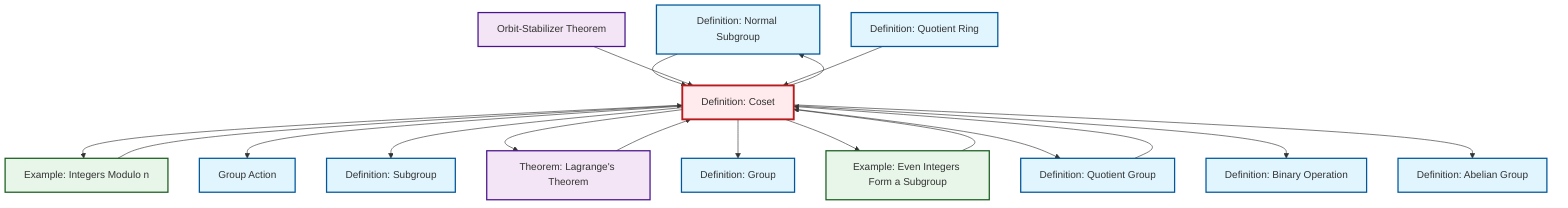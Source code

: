 graph TD
    classDef definition fill:#e1f5fe,stroke:#01579b,stroke-width:2px
    classDef theorem fill:#f3e5f5,stroke:#4a148c,stroke-width:2px
    classDef axiom fill:#fff3e0,stroke:#e65100,stroke-width:2px
    classDef example fill:#e8f5e9,stroke:#1b5e20,stroke-width:2px
    classDef current fill:#ffebee,stroke:#b71c1c,stroke-width:3px
    def-subgroup["Definition: Subgroup"]:::definition
    def-binary-operation["Definition: Binary Operation"]:::definition
    def-normal-subgroup["Definition: Normal Subgroup"]:::definition
    thm-orbit-stabilizer["Orbit-Stabilizer Theorem"]:::theorem
    thm-lagrange["Theorem: Lagrange's Theorem"]:::theorem
    def-abelian-group["Definition: Abelian Group"]:::definition
    ex-quotient-integers-mod-n["Example: Integers Modulo n"]:::example
    def-quotient-ring["Definition: Quotient Ring"]:::definition
    def-coset["Definition: Coset"]:::definition
    def-quotient-group["Definition: Quotient Group"]:::definition
    ex-even-integers-subgroup["Example: Even Integers Form a Subgroup"]:::example
    def-group-action["Group Action"]:::definition
    def-group["Definition: Group"]:::definition
    def-coset --> ex-quotient-integers-mod-n
    def-quotient-group --> def-coset
    def-normal-subgroup --> def-coset
    ex-even-integers-subgroup --> def-coset
    thm-lagrange --> def-coset
    ex-quotient-integers-mod-n --> def-coset
    def-coset --> def-group-action
    thm-orbit-stabilizer --> def-coset
    def-coset --> def-subgroup
    def-coset --> thm-lagrange
    def-coset --> def-group
    def-coset --> ex-even-integers-subgroup
    def-coset --> def-normal-subgroup
    def-coset --> def-quotient-group
    def-coset --> def-binary-operation
    def-quotient-ring --> def-coset
    def-coset --> def-abelian-group
    class def-coset current